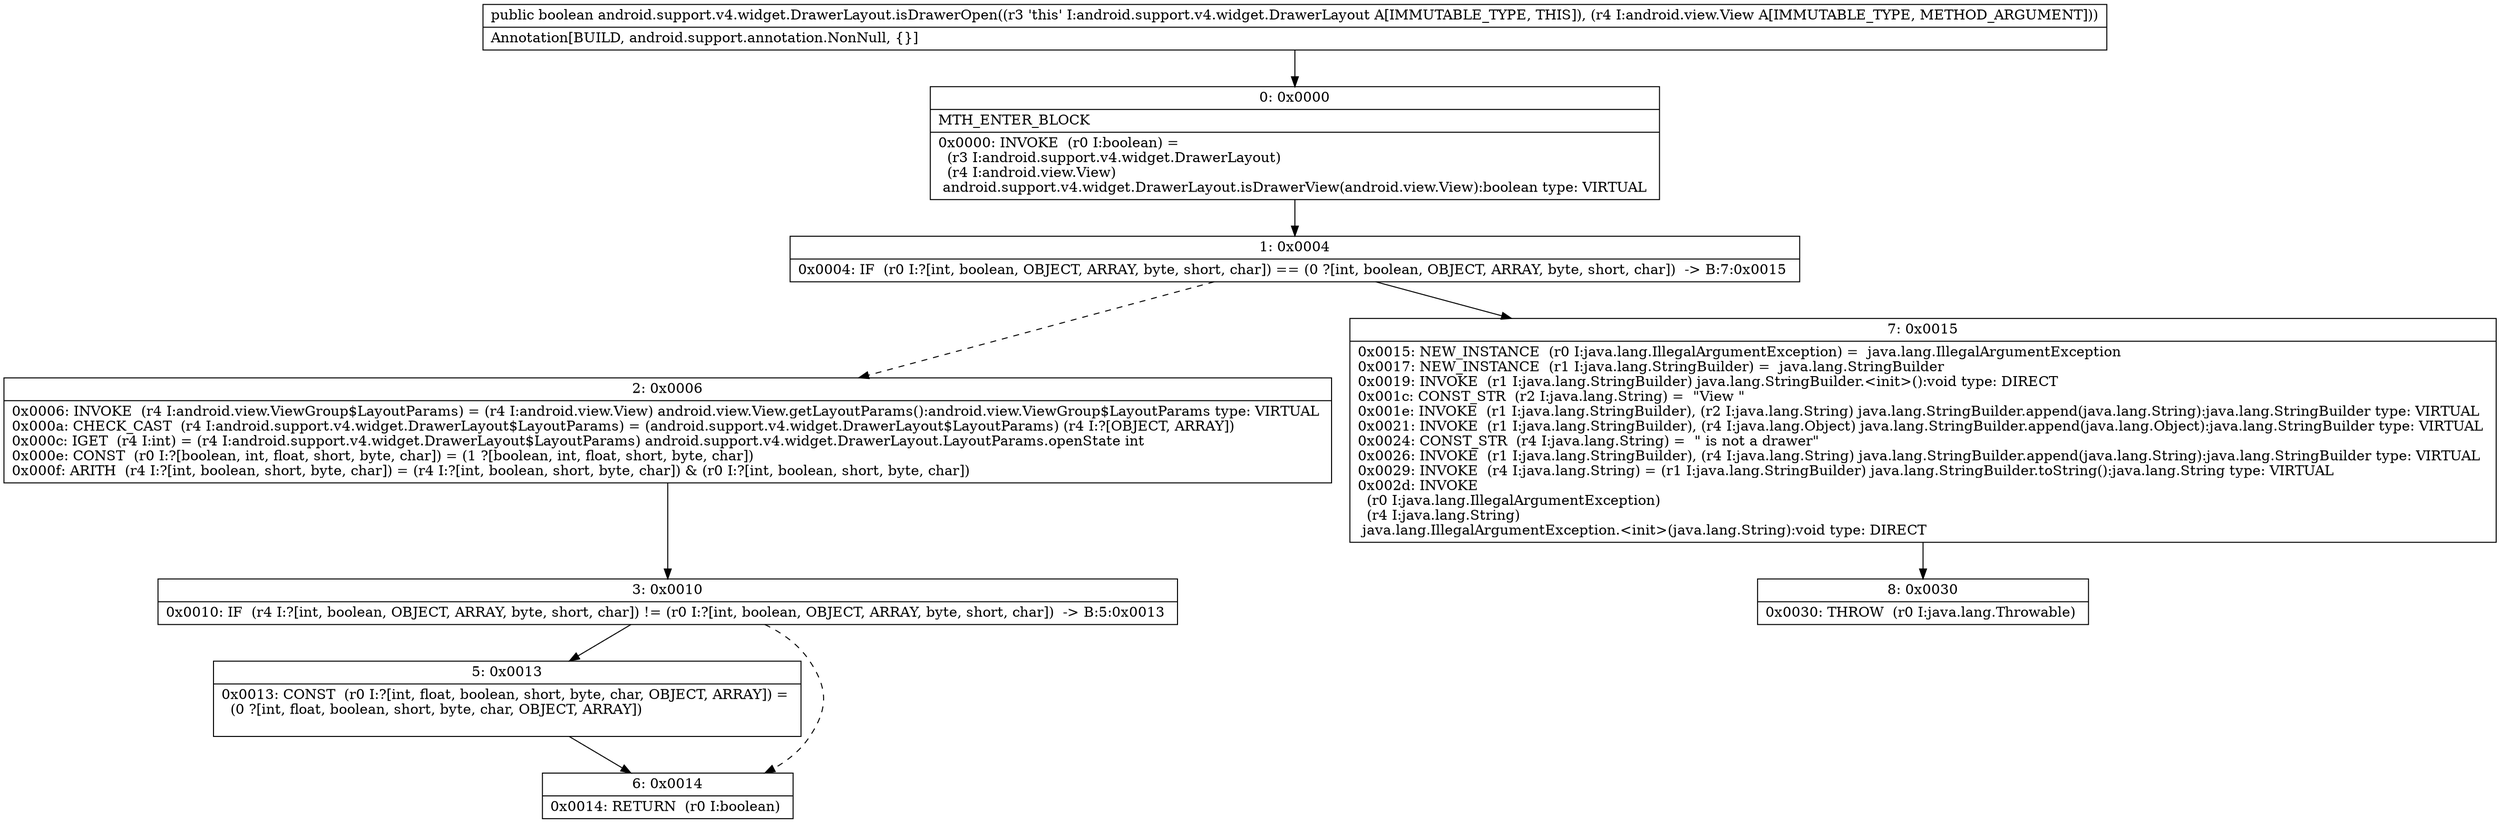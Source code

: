 digraph "CFG forandroid.support.v4.widget.DrawerLayout.isDrawerOpen(Landroid\/view\/View;)Z" {
Node_0 [shape=record,label="{0\:\ 0x0000|MTH_ENTER_BLOCK\l|0x0000: INVOKE  (r0 I:boolean) = \l  (r3 I:android.support.v4.widget.DrawerLayout)\l  (r4 I:android.view.View)\l android.support.v4.widget.DrawerLayout.isDrawerView(android.view.View):boolean type: VIRTUAL \l}"];
Node_1 [shape=record,label="{1\:\ 0x0004|0x0004: IF  (r0 I:?[int, boolean, OBJECT, ARRAY, byte, short, char]) == (0 ?[int, boolean, OBJECT, ARRAY, byte, short, char])  \-\> B:7:0x0015 \l}"];
Node_2 [shape=record,label="{2\:\ 0x0006|0x0006: INVOKE  (r4 I:android.view.ViewGroup$LayoutParams) = (r4 I:android.view.View) android.view.View.getLayoutParams():android.view.ViewGroup$LayoutParams type: VIRTUAL \l0x000a: CHECK_CAST  (r4 I:android.support.v4.widget.DrawerLayout$LayoutParams) = (android.support.v4.widget.DrawerLayout$LayoutParams) (r4 I:?[OBJECT, ARRAY]) \l0x000c: IGET  (r4 I:int) = (r4 I:android.support.v4.widget.DrawerLayout$LayoutParams) android.support.v4.widget.DrawerLayout.LayoutParams.openState int \l0x000e: CONST  (r0 I:?[boolean, int, float, short, byte, char]) = (1 ?[boolean, int, float, short, byte, char]) \l0x000f: ARITH  (r4 I:?[int, boolean, short, byte, char]) = (r4 I:?[int, boolean, short, byte, char]) & (r0 I:?[int, boolean, short, byte, char]) \l}"];
Node_3 [shape=record,label="{3\:\ 0x0010|0x0010: IF  (r4 I:?[int, boolean, OBJECT, ARRAY, byte, short, char]) != (r0 I:?[int, boolean, OBJECT, ARRAY, byte, short, char])  \-\> B:5:0x0013 \l}"];
Node_5 [shape=record,label="{5\:\ 0x0013|0x0013: CONST  (r0 I:?[int, float, boolean, short, byte, char, OBJECT, ARRAY]) = \l  (0 ?[int, float, boolean, short, byte, char, OBJECT, ARRAY])\l \l}"];
Node_6 [shape=record,label="{6\:\ 0x0014|0x0014: RETURN  (r0 I:boolean) \l}"];
Node_7 [shape=record,label="{7\:\ 0x0015|0x0015: NEW_INSTANCE  (r0 I:java.lang.IllegalArgumentException) =  java.lang.IllegalArgumentException \l0x0017: NEW_INSTANCE  (r1 I:java.lang.StringBuilder) =  java.lang.StringBuilder \l0x0019: INVOKE  (r1 I:java.lang.StringBuilder) java.lang.StringBuilder.\<init\>():void type: DIRECT \l0x001c: CONST_STR  (r2 I:java.lang.String) =  \"View \" \l0x001e: INVOKE  (r1 I:java.lang.StringBuilder), (r2 I:java.lang.String) java.lang.StringBuilder.append(java.lang.String):java.lang.StringBuilder type: VIRTUAL \l0x0021: INVOKE  (r1 I:java.lang.StringBuilder), (r4 I:java.lang.Object) java.lang.StringBuilder.append(java.lang.Object):java.lang.StringBuilder type: VIRTUAL \l0x0024: CONST_STR  (r4 I:java.lang.String) =  \" is not a drawer\" \l0x0026: INVOKE  (r1 I:java.lang.StringBuilder), (r4 I:java.lang.String) java.lang.StringBuilder.append(java.lang.String):java.lang.StringBuilder type: VIRTUAL \l0x0029: INVOKE  (r4 I:java.lang.String) = (r1 I:java.lang.StringBuilder) java.lang.StringBuilder.toString():java.lang.String type: VIRTUAL \l0x002d: INVOKE  \l  (r0 I:java.lang.IllegalArgumentException)\l  (r4 I:java.lang.String)\l java.lang.IllegalArgumentException.\<init\>(java.lang.String):void type: DIRECT \l}"];
Node_8 [shape=record,label="{8\:\ 0x0030|0x0030: THROW  (r0 I:java.lang.Throwable) \l}"];
MethodNode[shape=record,label="{public boolean android.support.v4.widget.DrawerLayout.isDrawerOpen((r3 'this' I:android.support.v4.widget.DrawerLayout A[IMMUTABLE_TYPE, THIS]), (r4 I:android.view.View A[IMMUTABLE_TYPE, METHOD_ARGUMENT]))  | Annotation[BUILD, android.support.annotation.NonNull, \{\}]\l}"];
MethodNode -> Node_0;
Node_0 -> Node_1;
Node_1 -> Node_2[style=dashed];
Node_1 -> Node_7;
Node_2 -> Node_3;
Node_3 -> Node_5;
Node_3 -> Node_6[style=dashed];
Node_5 -> Node_6;
Node_7 -> Node_8;
}

